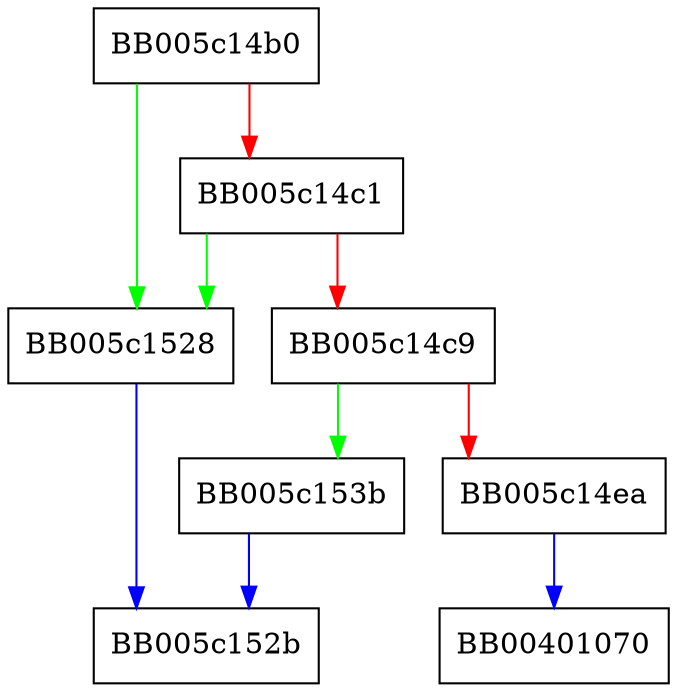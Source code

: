 digraph evp_cipher_get_asn1_aead_params {
  node [shape="box"];
  graph [splines=ortho];
  BB005c14b0 -> BB005c1528 [color="green"];
  BB005c14b0 -> BB005c14c1 [color="red"];
  BB005c14c1 -> BB005c1528 [color="green"];
  BB005c14c1 -> BB005c14c9 [color="red"];
  BB005c14c9 -> BB005c153b [color="green"];
  BB005c14c9 -> BB005c14ea [color="red"];
  BB005c14ea -> BB00401070 [color="blue"];
  BB005c1528 -> BB005c152b [color="blue"];
  BB005c153b -> BB005c152b [color="blue"];
}